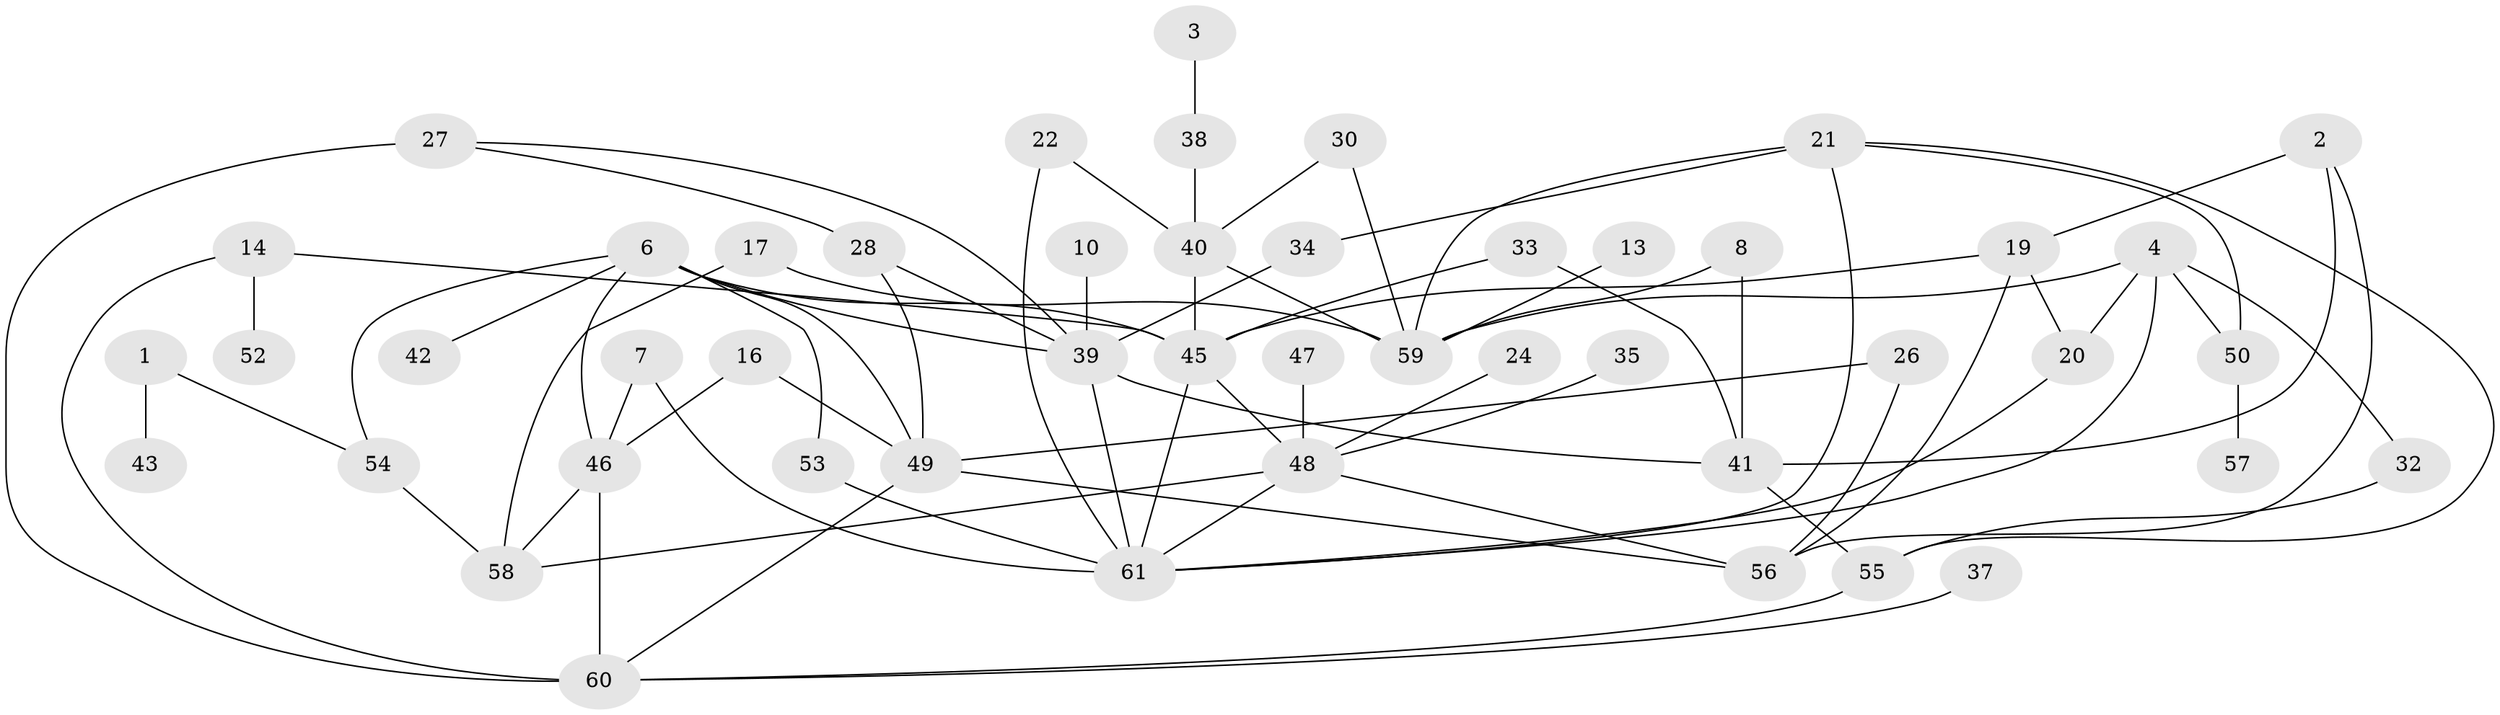 // original degree distribution, {2: 0.23387096774193547, 4: 0.12096774193548387, 1: 0.23387096774193547, 3: 0.25, 5: 0.04838709677419355, 0: 0.08870967741935484, 6: 0.024193548387096774}
// Generated by graph-tools (version 1.1) at 2025/25/03/09/25 03:25:24]
// undirected, 48 vertices, 78 edges
graph export_dot {
graph [start="1"]
  node [color=gray90,style=filled];
  1;
  2;
  3;
  4;
  6;
  7;
  8;
  10;
  13;
  14;
  16;
  17;
  19;
  20;
  21;
  22;
  24;
  26;
  27;
  28;
  30;
  32;
  33;
  34;
  35;
  37;
  38;
  39;
  40;
  41;
  42;
  43;
  45;
  46;
  47;
  48;
  49;
  50;
  52;
  53;
  54;
  55;
  56;
  57;
  58;
  59;
  60;
  61;
  1 -- 43 [weight=1.0];
  1 -- 54 [weight=1.0];
  2 -- 19 [weight=1.0];
  2 -- 41 [weight=1.0];
  2 -- 56 [weight=1.0];
  3 -- 38 [weight=1.0];
  4 -- 20 [weight=1.0];
  4 -- 32 [weight=1.0];
  4 -- 50 [weight=1.0];
  4 -- 59 [weight=1.0];
  4 -- 61 [weight=1.0];
  6 -- 39 [weight=1.0];
  6 -- 42 [weight=1.0];
  6 -- 45 [weight=1.0];
  6 -- 46 [weight=1.0];
  6 -- 49 [weight=1.0];
  6 -- 53 [weight=1.0];
  6 -- 54 [weight=1.0];
  7 -- 46 [weight=1.0];
  7 -- 61 [weight=1.0];
  8 -- 41 [weight=1.0];
  8 -- 59 [weight=1.0];
  10 -- 39 [weight=1.0];
  13 -- 59 [weight=1.0];
  14 -- 45 [weight=1.0];
  14 -- 52 [weight=1.0];
  14 -- 60 [weight=1.0];
  16 -- 46 [weight=1.0];
  16 -- 49 [weight=1.0];
  17 -- 58 [weight=1.0];
  17 -- 59 [weight=1.0];
  19 -- 20 [weight=1.0];
  19 -- 45 [weight=1.0];
  19 -- 56 [weight=1.0];
  20 -- 61 [weight=1.0];
  21 -- 34 [weight=1.0];
  21 -- 50 [weight=1.0];
  21 -- 55 [weight=1.0];
  21 -- 59 [weight=1.0];
  21 -- 61 [weight=1.0];
  22 -- 40 [weight=1.0];
  22 -- 61 [weight=1.0];
  24 -- 48 [weight=1.0];
  26 -- 49 [weight=1.0];
  26 -- 56 [weight=1.0];
  27 -- 28 [weight=1.0];
  27 -- 39 [weight=1.0];
  27 -- 60 [weight=2.0];
  28 -- 39 [weight=1.0];
  28 -- 49 [weight=1.0];
  30 -- 40 [weight=1.0];
  30 -- 59 [weight=1.0];
  32 -- 55 [weight=1.0];
  33 -- 41 [weight=1.0];
  33 -- 45 [weight=1.0];
  34 -- 39 [weight=1.0];
  35 -- 48 [weight=1.0];
  37 -- 60 [weight=1.0];
  38 -- 40 [weight=1.0];
  39 -- 41 [weight=1.0];
  39 -- 61 [weight=2.0];
  40 -- 45 [weight=1.0];
  40 -- 59 [weight=1.0];
  41 -- 55 [weight=1.0];
  45 -- 48 [weight=1.0];
  45 -- 61 [weight=1.0];
  46 -- 58 [weight=1.0];
  46 -- 60 [weight=1.0];
  47 -- 48 [weight=1.0];
  48 -- 56 [weight=1.0];
  48 -- 58 [weight=1.0];
  48 -- 61 [weight=1.0];
  49 -- 56 [weight=1.0];
  49 -- 60 [weight=1.0];
  50 -- 57 [weight=1.0];
  53 -- 61 [weight=1.0];
  54 -- 58 [weight=2.0];
  55 -- 60 [weight=1.0];
}

